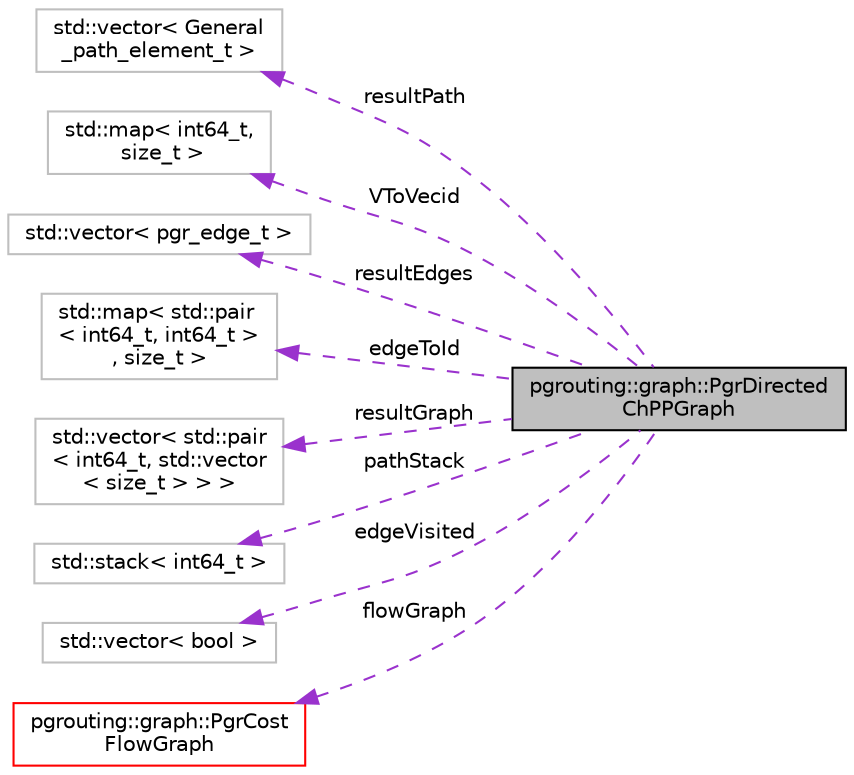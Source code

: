 digraph "pgrouting::graph::PgrDirectedChPPGraph"
{
  edge [fontname="Helvetica",fontsize="10",labelfontname="Helvetica",labelfontsize="10"];
  node [fontname="Helvetica",fontsize="10",shape=record];
  rankdir="LR";
  Node1 [label="pgrouting::graph::PgrDirected\lChPPGraph",height=0.2,width=0.4,color="black", fillcolor="grey75", style="filled", fontcolor="black"];
  Node2 -> Node1 [dir="back",color="darkorchid3",fontsize="10",style="dashed",label=" resultPath" ,fontname="Helvetica"];
  Node2 [label="std::vector\< General\l_path_element_t \>",height=0.2,width=0.4,color="grey75", fillcolor="white", style="filled"];
  Node3 -> Node1 [dir="back",color="darkorchid3",fontsize="10",style="dashed",label=" VToVecid" ,fontname="Helvetica"];
  Node3 [label="std::map\< int64_t,\l size_t \>",height=0.2,width=0.4,color="grey75", fillcolor="white", style="filled"];
  Node4 -> Node1 [dir="back",color="darkorchid3",fontsize="10",style="dashed",label=" resultEdges" ,fontname="Helvetica"];
  Node4 [label="std::vector\< pgr_edge_t \>",height=0.2,width=0.4,color="grey75", fillcolor="white", style="filled"];
  Node5 -> Node1 [dir="back",color="darkorchid3",fontsize="10",style="dashed",label=" edgeToId" ,fontname="Helvetica"];
  Node5 [label="std::map\< std::pair\l\< int64_t, int64_t \>\l, size_t \>",height=0.2,width=0.4,color="grey75", fillcolor="white", style="filled"];
  Node6 -> Node1 [dir="back",color="darkorchid3",fontsize="10",style="dashed",label=" resultGraph" ,fontname="Helvetica"];
  Node6 [label="std::vector\< std::pair\l\< int64_t, std::vector\l\< size_t \> \> \>",height=0.2,width=0.4,color="grey75", fillcolor="white", style="filled"];
  Node7 -> Node1 [dir="back",color="darkorchid3",fontsize="10",style="dashed",label=" pathStack" ,fontname="Helvetica"];
  Node7 [label="std::stack\< int64_t \>",height=0.2,width=0.4,color="grey75", fillcolor="white", style="filled"];
  Node8 -> Node1 [dir="back",color="darkorchid3",fontsize="10",style="dashed",label=" edgeVisited" ,fontname="Helvetica"];
  Node8 [label="std::vector\< bool \>",height=0.2,width=0.4,color="grey75", fillcolor="white", style="filled"];
  Node9 -> Node1 [dir="back",color="darkorchid3",fontsize="10",style="dashed",label=" flowGraph" ,fontname="Helvetica"];
  Node9 [label="pgrouting::graph::PgrCost\lFlowGraph",height=0.2,width=0.4,color="red", fillcolor="white", style="filled",URL="$classpgrouting_1_1graph_1_1PgrCostFlowGraph.html"];
}
